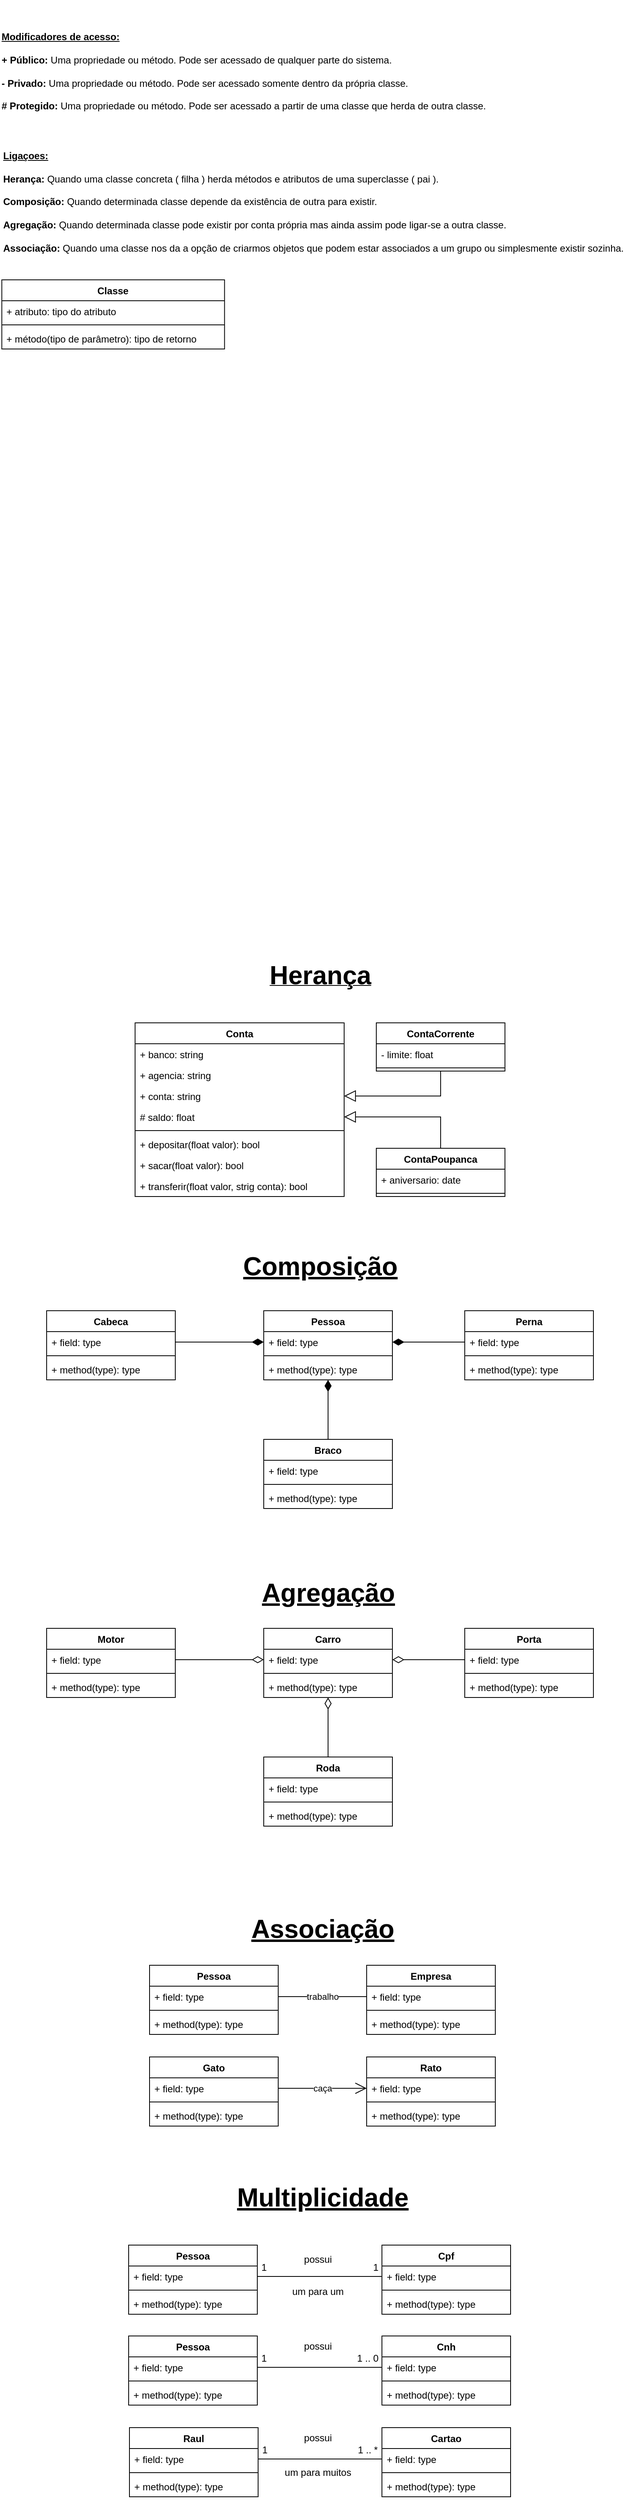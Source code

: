 <mxfile version="21.2.3" type="device">
  <diagram name="Página-1" id="P4G12MuDsNB3NmCutRiX">
    <mxGraphModel dx="1049" dy="621" grid="0" gridSize="12" guides="1" tooltips="1" connect="1" arrows="1" fold="1" page="1" pageScale="1" pageWidth="827" pageHeight="1169" background="#ffffff" math="0" shadow="0">
      <root>
        <mxCell id="0" />
        <mxCell id="1" parent="0" />
        <mxCell id="pdwGrjL5qw-5UfyzfNJp-3" value="&lt;u&gt;&lt;b&gt;Modificadores de acesso:&lt;/b&gt;&lt;br style=&quot;border-color: var(--border-color);&quot;&gt;&lt;/u&gt;&lt;br style=&quot;border-color: var(--border-color);&quot;&gt;&lt;div&gt;&lt;b&gt;+ Público:&lt;/b&gt; Uma propriedade ou método. Pode ser acessado de qualquer parte do sistema.&amp;nbsp;&lt;/div&gt;&lt;div&gt;&lt;br&gt;&lt;/div&gt;&lt;div&gt;&lt;b&gt;- Privado:&lt;/b&gt; Uma propriedade ou método. Pode ser acessado somente dentro da própria classe.&amp;nbsp;&lt;/div&gt;&lt;div&gt;&lt;br&gt;&lt;/div&gt;&lt;div&gt;&lt;b&gt;# Protegido:&lt;/b&gt; Uma propriedade ou método. Pode ser acessado a partir de uma classe que herda de outra classe.&amp;nbsp;&lt;/div&gt;" style="text;html=1;strokeColor=none;fillColor=none;align=left;verticalAlign=middle;whiteSpace=wrap;rounded=0;" vertex="1" parent="1">
          <mxGeometry x="16" y="24" width="780.87" height="178" as="geometry" />
        </mxCell>
        <mxCell id="pdwGrjL5qw-5UfyzfNJp-5" value="Conta" style="swimlane;fontStyle=1;align=center;verticalAlign=top;childLayout=stackLayout;horizontal=1;startSize=26;horizontalStack=0;resizeParent=1;resizeParentMax=0;resizeLast=0;collapsible=1;marginBottom=0;whiteSpace=wrap;html=1;" vertex="1" parent="1">
          <mxGeometry x="184" y="1296" width="260" height="216" as="geometry" />
        </mxCell>
        <mxCell id="pdwGrjL5qw-5UfyzfNJp-6" value="+ banco: string" style="text;strokeColor=none;fillColor=none;align=left;verticalAlign=top;spacingLeft=4;spacingRight=4;overflow=hidden;rotatable=0;points=[[0,0.5],[1,0.5]];portConstraint=eastwest;whiteSpace=wrap;html=1;" vertex="1" parent="pdwGrjL5qw-5UfyzfNJp-5">
          <mxGeometry y="26" width="260" height="26" as="geometry" />
        </mxCell>
        <mxCell id="pdwGrjL5qw-5UfyzfNJp-9" value="+ agencia: string" style="text;strokeColor=none;fillColor=none;align=left;verticalAlign=top;spacingLeft=4;spacingRight=4;overflow=hidden;rotatable=0;points=[[0,0.5],[1,0.5]];portConstraint=eastwest;whiteSpace=wrap;html=1;" vertex="1" parent="pdwGrjL5qw-5UfyzfNJp-5">
          <mxGeometry y="52" width="260" height="26" as="geometry" />
        </mxCell>
        <mxCell id="pdwGrjL5qw-5UfyzfNJp-10" value="+ conta: string" style="text;strokeColor=none;fillColor=none;align=left;verticalAlign=top;spacingLeft=4;spacingRight=4;overflow=hidden;rotatable=0;points=[[0,0.5],[1,0.5]];portConstraint=eastwest;whiteSpace=wrap;html=1;" vertex="1" parent="pdwGrjL5qw-5UfyzfNJp-5">
          <mxGeometry y="78" width="260" height="26" as="geometry" />
        </mxCell>
        <mxCell id="pdwGrjL5qw-5UfyzfNJp-11" value="# saldo: float" style="text;strokeColor=none;fillColor=none;align=left;verticalAlign=top;spacingLeft=4;spacingRight=4;overflow=hidden;rotatable=0;points=[[0,0.5],[1,0.5]];portConstraint=eastwest;whiteSpace=wrap;html=1;" vertex="1" parent="pdwGrjL5qw-5UfyzfNJp-5">
          <mxGeometry y="104" width="260" height="26" as="geometry" />
        </mxCell>
        <mxCell id="pdwGrjL5qw-5UfyzfNJp-7" value="" style="line;strokeWidth=1;fillColor=none;align=left;verticalAlign=middle;spacingTop=-1;spacingLeft=3;spacingRight=3;rotatable=0;labelPosition=right;points=[];portConstraint=eastwest;strokeColor=inherit;" vertex="1" parent="pdwGrjL5qw-5UfyzfNJp-5">
          <mxGeometry y="130" width="260" height="8" as="geometry" />
        </mxCell>
        <mxCell id="pdwGrjL5qw-5UfyzfNJp-8" value="+ depositar(float valor): bool" style="text;strokeColor=none;fillColor=none;align=left;verticalAlign=top;spacingLeft=4;spacingRight=4;overflow=hidden;rotatable=0;points=[[0,0.5],[1,0.5]];portConstraint=eastwest;whiteSpace=wrap;html=1;" vertex="1" parent="pdwGrjL5qw-5UfyzfNJp-5">
          <mxGeometry y="138" width="260" height="26" as="geometry" />
        </mxCell>
        <mxCell id="pdwGrjL5qw-5UfyzfNJp-12" value="+ sacar(float valor): bool" style="text;strokeColor=none;fillColor=none;align=left;verticalAlign=top;spacingLeft=4;spacingRight=4;overflow=hidden;rotatable=0;points=[[0,0.5],[1,0.5]];portConstraint=eastwest;whiteSpace=wrap;html=1;" vertex="1" parent="pdwGrjL5qw-5UfyzfNJp-5">
          <mxGeometry y="164" width="260" height="26" as="geometry" />
        </mxCell>
        <mxCell id="pdwGrjL5qw-5UfyzfNJp-13" value="+ transferir(float valor, strig conta): bool&amp;nbsp;" style="text;strokeColor=none;fillColor=none;align=left;verticalAlign=top;spacingLeft=4;spacingRight=4;overflow=hidden;rotatable=0;points=[[0,0.5],[1,0.5]];portConstraint=eastwest;whiteSpace=wrap;html=1;" vertex="1" parent="pdwGrjL5qw-5UfyzfNJp-5">
          <mxGeometry y="190" width="260" height="26" as="geometry" />
        </mxCell>
        <mxCell id="pdwGrjL5qw-5UfyzfNJp-24" style="edgeStyle=orthogonalEdgeStyle;rounded=0;orthogonalLoop=1;jettySize=auto;html=1;entryX=1;entryY=0.5;entryDx=0;entryDy=0;endArrow=block;endFill=0;endSize=12;" edge="1" parent="1" source="pdwGrjL5qw-5UfyzfNJp-17" target="pdwGrjL5qw-5UfyzfNJp-10">
          <mxGeometry relative="1" as="geometry">
            <Array as="points">
              <mxPoint x="564" y="1387" />
            </Array>
          </mxGeometry>
        </mxCell>
        <mxCell id="pdwGrjL5qw-5UfyzfNJp-15" value="ContaCorrente" style="swimlane;fontStyle=1;align=center;verticalAlign=top;childLayout=stackLayout;horizontal=1;startSize=26;horizontalStack=0;resizeParent=1;resizeParentMax=0;resizeLast=0;collapsible=1;marginBottom=0;whiteSpace=wrap;html=1;" vertex="1" parent="1">
          <mxGeometry x="484" y="1296" width="160" height="60" as="geometry" />
        </mxCell>
        <mxCell id="pdwGrjL5qw-5UfyzfNJp-16" value="- limite: float" style="text;strokeColor=none;fillColor=none;align=left;verticalAlign=top;spacingLeft=4;spacingRight=4;overflow=hidden;rotatable=0;points=[[0,0.5],[1,0.5]];portConstraint=eastwest;whiteSpace=wrap;html=1;" vertex="1" parent="pdwGrjL5qw-5UfyzfNJp-15">
          <mxGeometry y="26" width="160" height="26" as="geometry" />
        </mxCell>
        <mxCell id="pdwGrjL5qw-5UfyzfNJp-17" value="" style="line;strokeWidth=1;fillColor=none;align=left;verticalAlign=middle;spacingTop=-1;spacingLeft=3;spacingRight=3;rotatable=0;labelPosition=right;points=[];portConstraint=eastwest;strokeColor=inherit;" vertex="1" parent="pdwGrjL5qw-5UfyzfNJp-15">
          <mxGeometry y="52" width="160" height="8" as="geometry" />
        </mxCell>
        <mxCell id="pdwGrjL5qw-5UfyzfNJp-28" style="edgeStyle=orthogonalEdgeStyle;rounded=0;orthogonalLoop=1;jettySize=auto;html=1;exitX=0.5;exitY=0;exitDx=0;exitDy=0;entryX=1;entryY=0.5;entryDx=0;entryDy=0;endArrow=block;endFill=0;endSize=12;" edge="1" parent="1" source="pdwGrjL5qw-5UfyzfNJp-19" target="pdwGrjL5qw-5UfyzfNJp-11">
          <mxGeometry relative="1" as="geometry" />
        </mxCell>
        <mxCell id="pdwGrjL5qw-5UfyzfNJp-19" value="ContaPoupanca" style="swimlane;fontStyle=1;align=center;verticalAlign=top;childLayout=stackLayout;horizontal=1;startSize=26;horizontalStack=0;resizeParent=1;resizeParentMax=0;resizeLast=0;collapsible=1;marginBottom=0;whiteSpace=wrap;html=1;" vertex="1" parent="1">
          <mxGeometry x="484" y="1452" width="160" height="60" as="geometry" />
        </mxCell>
        <mxCell id="pdwGrjL5qw-5UfyzfNJp-20" value="+ aniversario: date" style="text;strokeColor=none;fillColor=none;align=left;verticalAlign=top;spacingLeft=4;spacingRight=4;overflow=hidden;rotatable=0;points=[[0,0.5],[1,0.5]];portConstraint=eastwest;whiteSpace=wrap;html=1;" vertex="1" parent="pdwGrjL5qw-5UfyzfNJp-19">
          <mxGeometry y="26" width="160" height="26" as="geometry" />
        </mxCell>
        <mxCell id="pdwGrjL5qw-5UfyzfNJp-21" value="" style="line;strokeWidth=1;fillColor=none;align=left;verticalAlign=middle;spacingTop=-1;spacingLeft=3;spacingRight=3;rotatable=0;labelPosition=right;points=[];portConstraint=eastwest;strokeColor=inherit;" vertex="1" parent="pdwGrjL5qw-5UfyzfNJp-19">
          <mxGeometry y="52" width="160" height="8" as="geometry" />
        </mxCell>
        <mxCell id="pdwGrjL5qw-5UfyzfNJp-29" value="&lt;font style=&quot;font-size: 32px;&quot;&gt;&lt;u&gt;Composição&lt;/u&gt;&lt;/font&gt;" style="text;align=center;fontStyle=1;verticalAlign=middle;spacingLeft=3;spacingRight=3;strokeColor=none;rotatable=0;points=[[0,0.5],[1,0.5]];portConstraint=eastwest;html=1;" vertex="1" parent="1">
          <mxGeometry x="374" y="1586" width="80" height="26" as="geometry" />
        </mxCell>
        <mxCell id="pdwGrjL5qw-5UfyzfNJp-30" value="Pessoa" style="swimlane;fontStyle=1;align=center;verticalAlign=top;childLayout=stackLayout;horizontal=1;startSize=26;horizontalStack=0;resizeParent=1;resizeParentMax=0;resizeLast=0;collapsible=1;marginBottom=0;whiteSpace=wrap;html=1;" vertex="1" parent="1">
          <mxGeometry x="344" y="1654" width="160" height="86" as="geometry" />
        </mxCell>
        <mxCell id="pdwGrjL5qw-5UfyzfNJp-31" value="+ field: type" style="text;strokeColor=none;fillColor=none;align=left;verticalAlign=top;spacingLeft=4;spacingRight=4;overflow=hidden;rotatable=0;points=[[0,0.5],[1,0.5]];portConstraint=eastwest;whiteSpace=wrap;html=1;" vertex="1" parent="pdwGrjL5qw-5UfyzfNJp-30">
          <mxGeometry y="26" width="160" height="26" as="geometry" />
        </mxCell>
        <mxCell id="pdwGrjL5qw-5UfyzfNJp-32" value="" style="line;strokeWidth=1;fillColor=none;align=left;verticalAlign=middle;spacingTop=-1;spacingLeft=3;spacingRight=3;rotatable=0;labelPosition=right;points=[];portConstraint=eastwest;strokeColor=inherit;" vertex="1" parent="pdwGrjL5qw-5UfyzfNJp-30">
          <mxGeometry y="52" width="160" height="8" as="geometry" />
        </mxCell>
        <mxCell id="pdwGrjL5qw-5UfyzfNJp-33" value="+ method(type): type" style="text;strokeColor=none;fillColor=none;align=left;verticalAlign=top;spacingLeft=4;spacingRight=4;overflow=hidden;rotatable=0;points=[[0,0.5],[1,0.5]];portConstraint=eastwest;whiteSpace=wrap;html=1;" vertex="1" parent="pdwGrjL5qw-5UfyzfNJp-30">
          <mxGeometry y="60" width="160" height="26" as="geometry" />
        </mxCell>
        <mxCell id="pdwGrjL5qw-5UfyzfNJp-34" value="Perna" style="swimlane;fontStyle=1;align=center;verticalAlign=top;childLayout=stackLayout;horizontal=1;startSize=26;horizontalStack=0;resizeParent=1;resizeParentMax=0;resizeLast=0;collapsible=1;marginBottom=0;whiteSpace=wrap;html=1;" vertex="1" parent="1">
          <mxGeometry x="594" y="1654" width="160" height="86" as="geometry" />
        </mxCell>
        <mxCell id="pdwGrjL5qw-5UfyzfNJp-35" value="+ field: type" style="text;strokeColor=none;fillColor=none;align=left;verticalAlign=top;spacingLeft=4;spacingRight=4;overflow=hidden;rotatable=0;points=[[0,0.5],[1,0.5]];portConstraint=eastwest;whiteSpace=wrap;html=1;" vertex="1" parent="pdwGrjL5qw-5UfyzfNJp-34">
          <mxGeometry y="26" width="160" height="26" as="geometry" />
        </mxCell>
        <mxCell id="pdwGrjL5qw-5UfyzfNJp-36" value="" style="line;strokeWidth=1;fillColor=none;align=left;verticalAlign=middle;spacingTop=-1;spacingLeft=3;spacingRight=3;rotatable=0;labelPosition=right;points=[];portConstraint=eastwest;strokeColor=inherit;" vertex="1" parent="pdwGrjL5qw-5UfyzfNJp-34">
          <mxGeometry y="52" width="160" height="8" as="geometry" />
        </mxCell>
        <mxCell id="pdwGrjL5qw-5UfyzfNJp-37" value="+ method(type): type" style="text;strokeColor=none;fillColor=none;align=left;verticalAlign=top;spacingLeft=4;spacingRight=4;overflow=hidden;rotatable=0;points=[[0,0.5],[1,0.5]];portConstraint=eastwest;whiteSpace=wrap;html=1;" vertex="1" parent="pdwGrjL5qw-5UfyzfNJp-34">
          <mxGeometry y="60" width="160" height="26" as="geometry" />
        </mxCell>
        <mxCell id="pdwGrjL5qw-5UfyzfNJp-38" value="Cabeca" style="swimlane;fontStyle=1;align=center;verticalAlign=top;childLayout=stackLayout;horizontal=1;startSize=26;horizontalStack=0;resizeParent=1;resizeParentMax=0;resizeLast=0;collapsible=1;marginBottom=0;whiteSpace=wrap;html=1;" vertex="1" parent="1">
          <mxGeometry x="74" y="1654" width="160" height="86" as="geometry" />
        </mxCell>
        <mxCell id="pdwGrjL5qw-5UfyzfNJp-39" value="+ field: type" style="text;strokeColor=none;fillColor=none;align=left;verticalAlign=top;spacingLeft=4;spacingRight=4;overflow=hidden;rotatable=0;points=[[0,0.5],[1,0.5]];portConstraint=eastwest;whiteSpace=wrap;html=1;" vertex="1" parent="pdwGrjL5qw-5UfyzfNJp-38">
          <mxGeometry y="26" width="160" height="26" as="geometry" />
        </mxCell>
        <mxCell id="pdwGrjL5qw-5UfyzfNJp-40" value="" style="line;strokeWidth=1;fillColor=none;align=left;verticalAlign=middle;spacingTop=-1;spacingLeft=3;spacingRight=3;rotatable=0;labelPosition=right;points=[];portConstraint=eastwest;strokeColor=inherit;" vertex="1" parent="pdwGrjL5qw-5UfyzfNJp-38">
          <mxGeometry y="52" width="160" height="8" as="geometry" />
        </mxCell>
        <mxCell id="pdwGrjL5qw-5UfyzfNJp-41" value="+ method(type): type" style="text;strokeColor=none;fillColor=none;align=left;verticalAlign=top;spacingLeft=4;spacingRight=4;overflow=hidden;rotatable=0;points=[[0,0.5],[1,0.5]];portConstraint=eastwest;whiteSpace=wrap;html=1;" vertex="1" parent="pdwGrjL5qw-5UfyzfNJp-38">
          <mxGeometry y="60" width="160" height="26" as="geometry" />
        </mxCell>
        <mxCell id="pdwGrjL5qw-5UfyzfNJp-48" style="edgeStyle=orthogonalEdgeStyle;rounded=0;orthogonalLoop=1;jettySize=auto;html=1;entryX=0.5;entryY=1;entryDx=0;entryDy=0;endSize=12;endArrow=diamondThin;endFill=1;" edge="1" parent="1" source="pdwGrjL5qw-5UfyzfNJp-42" target="pdwGrjL5qw-5UfyzfNJp-30">
          <mxGeometry relative="1" as="geometry" />
        </mxCell>
        <mxCell id="pdwGrjL5qw-5UfyzfNJp-42" value="Braco" style="swimlane;fontStyle=1;align=center;verticalAlign=top;childLayout=stackLayout;horizontal=1;startSize=26;horizontalStack=0;resizeParent=1;resizeParentMax=0;resizeLast=0;collapsible=1;marginBottom=0;whiteSpace=wrap;html=1;" vertex="1" parent="1">
          <mxGeometry x="344" y="1814" width="160" height="86" as="geometry" />
        </mxCell>
        <mxCell id="pdwGrjL5qw-5UfyzfNJp-43" value="+ field: type" style="text;strokeColor=none;fillColor=none;align=left;verticalAlign=top;spacingLeft=4;spacingRight=4;overflow=hidden;rotatable=0;points=[[0,0.5],[1,0.5]];portConstraint=eastwest;whiteSpace=wrap;html=1;" vertex="1" parent="pdwGrjL5qw-5UfyzfNJp-42">
          <mxGeometry y="26" width="160" height="26" as="geometry" />
        </mxCell>
        <mxCell id="pdwGrjL5qw-5UfyzfNJp-44" value="" style="line;strokeWidth=1;fillColor=none;align=left;verticalAlign=middle;spacingTop=-1;spacingLeft=3;spacingRight=3;rotatable=0;labelPosition=right;points=[];portConstraint=eastwest;strokeColor=inherit;" vertex="1" parent="pdwGrjL5qw-5UfyzfNJp-42">
          <mxGeometry y="52" width="160" height="8" as="geometry" />
        </mxCell>
        <mxCell id="pdwGrjL5qw-5UfyzfNJp-45" value="+ method(type): type" style="text;strokeColor=none;fillColor=none;align=left;verticalAlign=top;spacingLeft=4;spacingRight=4;overflow=hidden;rotatable=0;points=[[0,0.5],[1,0.5]];portConstraint=eastwest;whiteSpace=wrap;html=1;" vertex="1" parent="pdwGrjL5qw-5UfyzfNJp-42">
          <mxGeometry y="60" width="160" height="26" as="geometry" />
        </mxCell>
        <mxCell id="pdwGrjL5qw-5UfyzfNJp-46" style="edgeStyle=orthogonalEdgeStyle;rounded=0;orthogonalLoop=1;jettySize=auto;html=1;entryX=1;entryY=0.5;entryDx=0;entryDy=0;endSize=12;endArrow=diamondThin;endFill=1;" edge="1" parent="1" source="pdwGrjL5qw-5UfyzfNJp-35" target="pdwGrjL5qw-5UfyzfNJp-31">
          <mxGeometry relative="1" as="geometry" />
        </mxCell>
        <mxCell id="pdwGrjL5qw-5UfyzfNJp-47" style="edgeStyle=orthogonalEdgeStyle;rounded=0;orthogonalLoop=1;jettySize=auto;html=1;entryX=0;entryY=0.5;entryDx=0;entryDy=0;endSize=12;endArrow=diamondThin;endFill=1;" edge="1" parent="1" source="pdwGrjL5qw-5UfyzfNJp-39" target="pdwGrjL5qw-5UfyzfNJp-31">
          <mxGeometry relative="1" as="geometry" />
        </mxCell>
        <mxCell id="pdwGrjL5qw-5UfyzfNJp-49" value="&lt;font style=&quot;font-size: 32px;&quot;&gt;&lt;u&gt;Agregação&lt;/u&gt;&lt;/font&gt;" style="text;align=center;fontStyle=1;verticalAlign=middle;spacingLeft=3;spacingRight=3;strokeColor=none;rotatable=0;points=[[0,0.5],[1,0.5]];portConstraint=eastwest;html=1;" vertex="1" parent="1">
          <mxGeometry x="384" y="1992" width="80" height="26" as="geometry" />
        </mxCell>
        <mxCell id="pdwGrjL5qw-5UfyzfNJp-50" value="Carro" style="swimlane;fontStyle=1;align=center;verticalAlign=top;childLayout=stackLayout;horizontal=1;startSize=26;horizontalStack=0;resizeParent=1;resizeParentMax=0;resizeLast=0;collapsible=1;marginBottom=0;whiteSpace=wrap;html=1;" vertex="1" parent="1">
          <mxGeometry x="344" y="2049" width="160" height="86" as="geometry" />
        </mxCell>
        <mxCell id="pdwGrjL5qw-5UfyzfNJp-51" value="+ field: type" style="text;strokeColor=none;fillColor=none;align=left;verticalAlign=top;spacingLeft=4;spacingRight=4;overflow=hidden;rotatable=0;points=[[0,0.5],[1,0.5]];portConstraint=eastwest;whiteSpace=wrap;html=1;" vertex="1" parent="pdwGrjL5qw-5UfyzfNJp-50">
          <mxGeometry y="26" width="160" height="26" as="geometry" />
        </mxCell>
        <mxCell id="pdwGrjL5qw-5UfyzfNJp-52" value="" style="line;strokeWidth=1;fillColor=none;align=left;verticalAlign=middle;spacingTop=-1;spacingLeft=3;spacingRight=3;rotatable=0;labelPosition=right;points=[];portConstraint=eastwest;strokeColor=inherit;" vertex="1" parent="pdwGrjL5qw-5UfyzfNJp-50">
          <mxGeometry y="52" width="160" height="8" as="geometry" />
        </mxCell>
        <mxCell id="pdwGrjL5qw-5UfyzfNJp-53" value="+ method(type): type" style="text;strokeColor=none;fillColor=none;align=left;verticalAlign=top;spacingLeft=4;spacingRight=4;overflow=hidden;rotatable=0;points=[[0,0.5],[1,0.5]];portConstraint=eastwest;whiteSpace=wrap;html=1;" vertex="1" parent="pdwGrjL5qw-5UfyzfNJp-50">
          <mxGeometry y="60" width="160" height="26" as="geometry" />
        </mxCell>
        <mxCell id="pdwGrjL5qw-5UfyzfNJp-54" value="Porta" style="swimlane;fontStyle=1;align=center;verticalAlign=top;childLayout=stackLayout;horizontal=1;startSize=26;horizontalStack=0;resizeParent=1;resizeParentMax=0;resizeLast=0;collapsible=1;marginBottom=0;whiteSpace=wrap;html=1;" vertex="1" parent="1">
          <mxGeometry x="594" y="2049" width="160" height="86" as="geometry" />
        </mxCell>
        <mxCell id="pdwGrjL5qw-5UfyzfNJp-55" value="+ field: type" style="text;strokeColor=none;fillColor=none;align=left;verticalAlign=top;spacingLeft=4;spacingRight=4;overflow=hidden;rotatable=0;points=[[0,0.5],[1,0.5]];portConstraint=eastwest;whiteSpace=wrap;html=1;" vertex="1" parent="pdwGrjL5qw-5UfyzfNJp-54">
          <mxGeometry y="26" width="160" height="26" as="geometry" />
        </mxCell>
        <mxCell id="pdwGrjL5qw-5UfyzfNJp-56" value="" style="line;strokeWidth=1;fillColor=none;align=left;verticalAlign=middle;spacingTop=-1;spacingLeft=3;spacingRight=3;rotatable=0;labelPosition=right;points=[];portConstraint=eastwest;strokeColor=inherit;" vertex="1" parent="pdwGrjL5qw-5UfyzfNJp-54">
          <mxGeometry y="52" width="160" height="8" as="geometry" />
        </mxCell>
        <mxCell id="pdwGrjL5qw-5UfyzfNJp-57" value="+ method(type): type" style="text;strokeColor=none;fillColor=none;align=left;verticalAlign=top;spacingLeft=4;spacingRight=4;overflow=hidden;rotatable=0;points=[[0,0.5],[1,0.5]];portConstraint=eastwest;whiteSpace=wrap;html=1;" vertex="1" parent="pdwGrjL5qw-5UfyzfNJp-54">
          <mxGeometry y="60" width="160" height="26" as="geometry" />
        </mxCell>
        <mxCell id="pdwGrjL5qw-5UfyzfNJp-58" value="Motor" style="swimlane;fontStyle=1;align=center;verticalAlign=top;childLayout=stackLayout;horizontal=1;startSize=26;horizontalStack=0;resizeParent=1;resizeParentMax=0;resizeLast=0;collapsible=1;marginBottom=0;whiteSpace=wrap;html=1;" vertex="1" parent="1">
          <mxGeometry x="74" y="2049" width="160" height="86" as="geometry" />
        </mxCell>
        <mxCell id="pdwGrjL5qw-5UfyzfNJp-59" value="+ field: type" style="text;strokeColor=none;fillColor=none;align=left;verticalAlign=top;spacingLeft=4;spacingRight=4;overflow=hidden;rotatable=0;points=[[0,0.5],[1,0.5]];portConstraint=eastwest;whiteSpace=wrap;html=1;" vertex="1" parent="pdwGrjL5qw-5UfyzfNJp-58">
          <mxGeometry y="26" width="160" height="26" as="geometry" />
        </mxCell>
        <mxCell id="pdwGrjL5qw-5UfyzfNJp-60" value="" style="line;strokeWidth=1;fillColor=none;align=left;verticalAlign=middle;spacingTop=-1;spacingLeft=3;spacingRight=3;rotatable=0;labelPosition=right;points=[];portConstraint=eastwest;strokeColor=inherit;" vertex="1" parent="pdwGrjL5qw-5UfyzfNJp-58">
          <mxGeometry y="52" width="160" height="8" as="geometry" />
        </mxCell>
        <mxCell id="pdwGrjL5qw-5UfyzfNJp-61" value="+ method(type): type" style="text;strokeColor=none;fillColor=none;align=left;verticalAlign=top;spacingLeft=4;spacingRight=4;overflow=hidden;rotatable=0;points=[[0,0.5],[1,0.5]];portConstraint=eastwest;whiteSpace=wrap;html=1;" vertex="1" parent="pdwGrjL5qw-5UfyzfNJp-58">
          <mxGeometry y="60" width="160" height="26" as="geometry" />
        </mxCell>
        <mxCell id="pdwGrjL5qw-5UfyzfNJp-62" style="edgeStyle=orthogonalEdgeStyle;rounded=0;orthogonalLoop=1;jettySize=auto;html=1;entryX=0.5;entryY=1;entryDx=0;entryDy=0;endSize=12;endArrow=diamondThin;endFill=0;" edge="1" parent="1" source="pdwGrjL5qw-5UfyzfNJp-63" target="pdwGrjL5qw-5UfyzfNJp-50">
          <mxGeometry relative="1" as="geometry" />
        </mxCell>
        <mxCell id="pdwGrjL5qw-5UfyzfNJp-63" value="Roda" style="swimlane;fontStyle=1;align=center;verticalAlign=top;childLayout=stackLayout;horizontal=1;startSize=26;horizontalStack=0;resizeParent=1;resizeParentMax=0;resizeLast=0;collapsible=1;marginBottom=0;whiteSpace=wrap;html=1;" vertex="1" parent="1">
          <mxGeometry x="344" y="2209" width="160" height="86" as="geometry" />
        </mxCell>
        <mxCell id="pdwGrjL5qw-5UfyzfNJp-64" value="+ field: type" style="text;strokeColor=none;fillColor=none;align=left;verticalAlign=top;spacingLeft=4;spacingRight=4;overflow=hidden;rotatable=0;points=[[0,0.5],[1,0.5]];portConstraint=eastwest;whiteSpace=wrap;html=1;" vertex="1" parent="pdwGrjL5qw-5UfyzfNJp-63">
          <mxGeometry y="26" width="160" height="26" as="geometry" />
        </mxCell>
        <mxCell id="pdwGrjL5qw-5UfyzfNJp-65" value="" style="line;strokeWidth=1;fillColor=none;align=left;verticalAlign=middle;spacingTop=-1;spacingLeft=3;spacingRight=3;rotatable=0;labelPosition=right;points=[];portConstraint=eastwest;strokeColor=inherit;" vertex="1" parent="pdwGrjL5qw-5UfyzfNJp-63">
          <mxGeometry y="52" width="160" height="8" as="geometry" />
        </mxCell>
        <mxCell id="pdwGrjL5qw-5UfyzfNJp-66" value="+ method(type): type" style="text;strokeColor=none;fillColor=none;align=left;verticalAlign=top;spacingLeft=4;spacingRight=4;overflow=hidden;rotatable=0;points=[[0,0.5],[1,0.5]];portConstraint=eastwest;whiteSpace=wrap;html=1;" vertex="1" parent="pdwGrjL5qw-5UfyzfNJp-63">
          <mxGeometry y="60" width="160" height="26" as="geometry" />
        </mxCell>
        <mxCell id="pdwGrjL5qw-5UfyzfNJp-67" style="edgeStyle=orthogonalEdgeStyle;rounded=0;orthogonalLoop=1;jettySize=auto;html=1;entryX=1;entryY=0.5;entryDx=0;entryDy=0;endSize=12;endArrow=diamondThin;endFill=0;" edge="1" parent="1" source="pdwGrjL5qw-5UfyzfNJp-55" target="pdwGrjL5qw-5UfyzfNJp-51">
          <mxGeometry relative="1" as="geometry" />
        </mxCell>
        <mxCell id="pdwGrjL5qw-5UfyzfNJp-68" style="edgeStyle=orthogonalEdgeStyle;rounded=0;orthogonalLoop=1;jettySize=auto;html=1;entryX=0;entryY=0.5;entryDx=0;entryDy=0;endSize=12;endArrow=diamondThin;endFill=0;" edge="1" parent="1" source="pdwGrjL5qw-5UfyzfNJp-59" target="pdwGrjL5qw-5UfyzfNJp-51">
          <mxGeometry relative="1" as="geometry" />
        </mxCell>
        <mxCell id="pdwGrjL5qw-5UfyzfNJp-69" value="&lt;font style=&quot;font-size: 32px;&quot;&gt;&lt;u&gt;Associação&lt;/u&gt;&lt;/font&gt;" style="text;align=center;fontStyle=1;verticalAlign=middle;spacingLeft=3;spacingRight=3;strokeColor=none;rotatable=0;points=[[0,0.5],[1,0.5]];portConstraint=eastwest;html=1;" vertex="1" parent="1">
          <mxGeometry x="377" y="2410" width="80" height="26" as="geometry" />
        </mxCell>
        <mxCell id="pdwGrjL5qw-5UfyzfNJp-70" value="Empresa" style="swimlane;fontStyle=1;align=center;verticalAlign=top;childLayout=stackLayout;horizontal=1;startSize=26;horizontalStack=0;resizeParent=1;resizeParentMax=0;resizeLast=0;collapsible=1;marginBottom=0;whiteSpace=wrap;html=1;" vertex="1" parent="1">
          <mxGeometry x="472" y="2468" width="160" height="86" as="geometry" />
        </mxCell>
        <mxCell id="pdwGrjL5qw-5UfyzfNJp-71" value="+ field: type" style="text;strokeColor=none;fillColor=none;align=left;verticalAlign=top;spacingLeft=4;spacingRight=4;overflow=hidden;rotatable=0;points=[[0,0.5],[1,0.5]];portConstraint=eastwest;whiteSpace=wrap;html=1;" vertex="1" parent="pdwGrjL5qw-5UfyzfNJp-70">
          <mxGeometry y="26" width="160" height="26" as="geometry" />
        </mxCell>
        <mxCell id="pdwGrjL5qw-5UfyzfNJp-72" value="" style="line;strokeWidth=1;fillColor=none;align=left;verticalAlign=middle;spacingTop=-1;spacingLeft=3;spacingRight=3;rotatable=0;labelPosition=right;points=[];portConstraint=eastwest;strokeColor=inherit;" vertex="1" parent="pdwGrjL5qw-5UfyzfNJp-70">
          <mxGeometry y="52" width="160" height="8" as="geometry" />
        </mxCell>
        <mxCell id="pdwGrjL5qw-5UfyzfNJp-73" value="+ method(type): type" style="text;strokeColor=none;fillColor=none;align=left;verticalAlign=top;spacingLeft=4;spacingRight=4;overflow=hidden;rotatable=0;points=[[0,0.5],[1,0.5]];portConstraint=eastwest;whiteSpace=wrap;html=1;" vertex="1" parent="pdwGrjL5qw-5UfyzfNJp-70">
          <mxGeometry y="60" width="160" height="26" as="geometry" />
        </mxCell>
        <mxCell id="pdwGrjL5qw-5UfyzfNJp-78" value="Pessoa" style="swimlane;fontStyle=1;align=center;verticalAlign=top;childLayout=stackLayout;horizontal=1;startSize=26;horizontalStack=0;resizeParent=1;resizeParentMax=0;resizeLast=0;collapsible=1;marginBottom=0;whiteSpace=wrap;html=1;" vertex="1" parent="1">
          <mxGeometry x="202" y="2468" width="160" height="86" as="geometry" />
        </mxCell>
        <mxCell id="pdwGrjL5qw-5UfyzfNJp-79" value="+ field: type" style="text;strokeColor=none;fillColor=none;align=left;verticalAlign=top;spacingLeft=4;spacingRight=4;overflow=hidden;rotatable=0;points=[[0,0.5],[1,0.5]];portConstraint=eastwest;whiteSpace=wrap;html=1;" vertex="1" parent="pdwGrjL5qw-5UfyzfNJp-78">
          <mxGeometry y="26" width="160" height="26" as="geometry" />
        </mxCell>
        <mxCell id="pdwGrjL5qw-5UfyzfNJp-80" value="" style="line;strokeWidth=1;fillColor=none;align=left;verticalAlign=middle;spacingTop=-1;spacingLeft=3;spacingRight=3;rotatable=0;labelPosition=right;points=[];portConstraint=eastwest;strokeColor=inherit;" vertex="1" parent="pdwGrjL5qw-5UfyzfNJp-78">
          <mxGeometry y="52" width="160" height="8" as="geometry" />
        </mxCell>
        <mxCell id="pdwGrjL5qw-5UfyzfNJp-81" value="+ method(type): type" style="text;strokeColor=none;fillColor=none;align=left;verticalAlign=top;spacingLeft=4;spacingRight=4;overflow=hidden;rotatable=0;points=[[0,0.5],[1,0.5]];portConstraint=eastwest;whiteSpace=wrap;html=1;" vertex="1" parent="pdwGrjL5qw-5UfyzfNJp-78">
          <mxGeometry y="60" width="160" height="26" as="geometry" />
        </mxCell>
        <mxCell id="pdwGrjL5qw-5UfyzfNJp-88" value="trabalho" style="edgeStyle=orthogonalEdgeStyle;rounded=0;orthogonalLoop=1;jettySize=auto;html=1;entryX=0;entryY=0.5;entryDx=0;entryDy=0;endSize=12;endArrow=none;endFill=0;" edge="1" parent="1" source="pdwGrjL5qw-5UfyzfNJp-79" target="pdwGrjL5qw-5UfyzfNJp-71">
          <mxGeometry relative="1" as="geometry" />
        </mxCell>
        <mxCell id="pdwGrjL5qw-5UfyzfNJp-90" value="Rato" style="swimlane;fontStyle=1;align=center;verticalAlign=top;childLayout=stackLayout;horizontal=1;startSize=26;horizontalStack=0;resizeParent=1;resizeParentMax=0;resizeLast=0;collapsible=1;marginBottom=0;whiteSpace=wrap;html=1;" vertex="1" parent="1">
          <mxGeometry x="472" y="2582" width="160" height="86" as="geometry" />
        </mxCell>
        <mxCell id="pdwGrjL5qw-5UfyzfNJp-91" value="+ field: type" style="text;strokeColor=none;fillColor=none;align=left;verticalAlign=top;spacingLeft=4;spacingRight=4;overflow=hidden;rotatable=0;points=[[0,0.5],[1,0.5]];portConstraint=eastwest;whiteSpace=wrap;html=1;" vertex="1" parent="pdwGrjL5qw-5UfyzfNJp-90">
          <mxGeometry y="26" width="160" height="26" as="geometry" />
        </mxCell>
        <mxCell id="pdwGrjL5qw-5UfyzfNJp-92" value="" style="line;strokeWidth=1;fillColor=none;align=left;verticalAlign=middle;spacingTop=-1;spacingLeft=3;spacingRight=3;rotatable=0;labelPosition=right;points=[];portConstraint=eastwest;strokeColor=inherit;" vertex="1" parent="pdwGrjL5qw-5UfyzfNJp-90">
          <mxGeometry y="52" width="160" height="8" as="geometry" />
        </mxCell>
        <mxCell id="pdwGrjL5qw-5UfyzfNJp-93" value="+ method(type): type" style="text;strokeColor=none;fillColor=none;align=left;verticalAlign=top;spacingLeft=4;spacingRight=4;overflow=hidden;rotatable=0;points=[[0,0.5],[1,0.5]];portConstraint=eastwest;whiteSpace=wrap;html=1;" vertex="1" parent="pdwGrjL5qw-5UfyzfNJp-90">
          <mxGeometry y="60" width="160" height="26" as="geometry" />
        </mxCell>
        <mxCell id="pdwGrjL5qw-5UfyzfNJp-94" value="Gato" style="swimlane;fontStyle=1;align=center;verticalAlign=top;childLayout=stackLayout;horizontal=1;startSize=26;horizontalStack=0;resizeParent=1;resizeParentMax=0;resizeLast=0;collapsible=1;marginBottom=0;whiteSpace=wrap;html=1;" vertex="1" parent="1">
          <mxGeometry x="202" y="2582" width="160" height="86" as="geometry" />
        </mxCell>
        <mxCell id="pdwGrjL5qw-5UfyzfNJp-95" value="+ field: type" style="text;strokeColor=none;fillColor=none;align=left;verticalAlign=top;spacingLeft=4;spacingRight=4;overflow=hidden;rotatable=0;points=[[0,0.5],[1,0.5]];portConstraint=eastwest;whiteSpace=wrap;html=1;" vertex="1" parent="pdwGrjL5qw-5UfyzfNJp-94">
          <mxGeometry y="26" width="160" height="26" as="geometry" />
        </mxCell>
        <mxCell id="pdwGrjL5qw-5UfyzfNJp-96" value="" style="line;strokeWidth=1;fillColor=none;align=left;verticalAlign=middle;spacingTop=-1;spacingLeft=3;spacingRight=3;rotatable=0;labelPosition=right;points=[];portConstraint=eastwest;strokeColor=inherit;" vertex="1" parent="pdwGrjL5qw-5UfyzfNJp-94">
          <mxGeometry y="52" width="160" height="8" as="geometry" />
        </mxCell>
        <mxCell id="pdwGrjL5qw-5UfyzfNJp-97" value="+ method(type): type" style="text;strokeColor=none;fillColor=none;align=left;verticalAlign=top;spacingLeft=4;spacingRight=4;overflow=hidden;rotatable=0;points=[[0,0.5],[1,0.5]];portConstraint=eastwest;whiteSpace=wrap;html=1;" vertex="1" parent="pdwGrjL5qw-5UfyzfNJp-94">
          <mxGeometry y="60" width="160" height="26" as="geometry" />
        </mxCell>
        <mxCell id="pdwGrjL5qw-5UfyzfNJp-98" value="caça" style="edgeStyle=orthogonalEdgeStyle;rounded=0;orthogonalLoop=1;jettySize=auto;html=1;entryX=0;entryY=0.5;entryDx=0;entryDy=0;endSize=12;endArrow=open;endFill=0;" edge="1" parent="1" source="pdwGrjL5qw-5UfyzfNJp-95" target="pdwGrjL5qw-5UfyzfNJp-91">
          <mxGeometry relative="1" as="geometry" />
        </mxCell>
        <mxCell id="pdwGrjL5qw-5UfyzfNJp-101" value="&lt;font style=&quot;font-size: 32px;&quot;&gt;&lt;u&gt;Multiplicidade&lt;/u&gt;&lt;/font&gt;" style="text;align=center;fontStyle=1;verticalAlign=middle;spacingLeft=3;spacingRight=3;strokeColor=none;rotatable=0;points=[[0,0.5],[1,0.5]];portConstraint=eastwest;html=1;" vertex="1" parent="1">
          <mxGeometry x="377" y="2744" width="80" height="26" as="geometry" />
        </mxCell>
        <mxCell id="pdwGrjL5qw-5UfyzfNJp-102" value="Cpf" style="swimlane;fontStyle=1;align=center;verticalAlign=top;childLayout=stackLayout;horizontal=1;startSize=26;horizontalStack=0;resizeParent=1;resizeParentMax=0;resizeLast=0;collapsible=1;marginBottom=0;whiteSpace=wrap;html=1;" vertex="1" parent="1">
          <mxGeometry x="491" y="2816" width="160" height="86" as="geometry" />
        </mxCell>
        <mxCell id="pdwGrjL5qw-5UfyzfNJp-103" value="+ field: type" style="text;strokeColor=none;fillColor=none;align=left;verticalAlign=top;spacingLeft=4;spacingRight=4;overflow=hidden;rotatable=0;points=[[0,0.5],[1,0.5]];portConstraint=eastwest;whiteSpace=wrap;html=1;" vertex="1" parent="pdwGrjL5qw-5UfyzfNJp-102">
          <mxGeometry y="26" width="160" height="26" as="geometry" />
        </mxCell>
        <mxCell id="pdwGrjL5qw-5UfyzfNJp-104" value="" style="line;strokeWidth=1;fillColor=none;align=left;verticalAlign=middle;spacingTop=-1;spacingLeft=3;spacingRight=3;rotatable=0;labelPosition=right;points=[];portConstraint=eastwest;strokeColor=inherit;" vertex="1" parent="pdwGrjL5qw-5UfyzfNJp-102">
          <mxGeometry y="52" width="160" height="8" as="geometry" />
        </mxCell>
        <mxCell id="pdwGrjL5qw-5UfyzfNJp-105" value="+ method(type): type" style="text;strokeColor=none;fillColor=none;align=left;verticalAlign=top;spacingLeft=4;spacingRight=4;overflow=hidden;rotatable=0;points=[[0,0.5],[1,0.5]];portConstraint=eastwest;whiteSpace=wrap;html=1;" vertex="1" parent="pdwGrjL5qw-5UfyzfNJp-102">
          <mxGeometry y="60" width="160" height="26" as="geometry" />
        </mxCell>
        <mxCell id="pdwGrjL5qw-5UfyzfNJp-106" value="Pessoa" style="swimlane;fontStyle=1;align=center;verticalAlign=top;childLayout=stackLayout;horizontal=1;startSize=26;horizontalStack=0;resizeParent=1;resizeParentMax=0;resizeLast=0;collapsible=1;marginBottom=0;whiteSpace=wrap;html=1;" vertex="1" parent="1">
          <mxGeometry x="176" y="2816" width="160" height="86" as="geometry" />
        </mxCell>
        <mxCell id="pdwGrjL5qw-5UfyzfNJp-107" value="+ field: type" style="text;strokeColor=none;fillColor=none;align=left;verticalAlign=top;spacingLeft=4;spacingRight=4;overflow=hidden;rotatable=0;points=[[0,0.5],[1,0.5]];portConstraint=eastwest;whiteSpace=wrap;html=1;" vertex="1" parent="pdwGrjL5qw-5UfyzfNJp-106">
          <mxGeometry y="26" width="160" height="26" as="geometry" />
        </mxCell>
        <mxCell id="pdwGrjL5qw-5UfyzfNJp-108" value="" style="line;strokeWidth=1;fillColor=none;align=left;verticalAlign=middle;spacingTop=-1;spacingLeft=3;spacingRight=3;rotatable=0;labelPosition=right;points=[];portConstraint=eastwest;strokeColor=inherit;" vertex="1" parent="pdwGrjL5qw-5UfyzfNJp-106">
          <mxGeometry y="52" width="160" height="8" as="geometry" />
        </mxCell>
        <mxCell id="pdwGrjL5qw-5UfyzfNJp-109" value="+ method(type): type" style="text;strokeColor=none;fillColor=none;align=left;verticalAlign=top;spacingLeft=4;spacingRight=4;overflow=hidden;rotatable=0;points=[[0,0.5],[1,0.5]];portConstraint=eastwest;whiteSpace=wrap;html=1;" vertex="1" parent="pdwGrjL5qw-5UfyzfNJp-106">
          <mxGeometry y="60" width="160" height="26" as="geometry" />
        </mxCell>
        <mxCell id="pdwGrjL5qw-5UfyzfNJp-110" value="" style="edgeStyle=orthogonalEdgeStyle;rounded=0;orthogonalLoop=1;jettySize=auto;html=1;entryX=0;entryY=0.5;entryDx=0;entryDy=0;endSize=12;endArrow=none;endFill=0;" edge="1" parent="1" source="pdwGrjL5qw-5UfyzfNJp-107" target="pdwGrjL5qw-5UfyzfNJp-103">
          <mxGeometry relative="1" as="geometry" />
        </mxCell>
        <mxCell id="pdwGrjL5qw-5UfyzfNJp-120" value="1" style="text;html=1;align=center;verticalAlign=middle;resizable=0;points=[];autosize=1;strokeColor=none;fillColor=none;" vertex="1" parent="1">
          <mxGeometry x="331" y="2831" width="25" height="26" as="geometry" />
        </mxCell>
        <mxCell id="pdwGrjL5qw-5UfyzfNJp-121" value="1" style="text;html=1;align=center;verticalAlign=middle;resizable=0;points=[];autosize=1;strokeColor=none;fillColor=none;" vertex="1" parent="1">
          <mxGeometry x="470" y="2831" width="25" height="26" as="geometry" />
        </mxCell>
        <mxCell id="pdwGrjL5qw-5UfyzfNJp-122" value="Cnh" style="swimlane;fontStyle=1;align=center;verticalAlign=top;childLayout=stackLayout;horizontal=1;startSize=26;horizontalStack=0;resizeParent=1;resizeParentMax=0;resizeLast=0;collapsible=1;marginBottom=0;whiteSpace=wrap;html=1;" vertex="1" parent="1">
          <mxGeometry x="491" y="2929" width="160" height="86" as="geometry" />
        </mxCell>
        <mxCell id="pdwGrjL5qw-5UfyzfNJp-123" value="+ field: type" style="text;strokeColor=none;fillColor=none;align=left;verticalAlign=top;spacingLeft=4;spacingRight=4;overflow=hidden;rotatable=0;points=[[0,0.5],[1,0.5]];portConstraint=eastwest;whiteSpace=wrap;html=1;" vertex="1" parent="pdwGrjL5qw-5UfyzfNJp-122">
          <mxGeometry y="26" width="160" height="26" as="geometry" />
        </mxCell>
        <mxCell id="pdwGrjL5qw-5UfyzfNJp-124" value="" style="line;strokeWidth=1;fillColor=none;align=left;verticalAlign=middle;spacingTop=-1;spacingLeft=3;spacingRight=3;rotatable=0;labelPosition=right;points=[];portConstraint=eastwest;strokeColor=inherit;" vertex="1" parent="pdwGrjL5qw-5UfyzfNJp-122">
          <mxGeometry y="52" width="160" height="8" as="geometry" />
        </mxCell>
        <mxCell id="pdwGrjL5qw-5UfyzfNJp-125" value="+ method(type): type" style="text;strokeColor=none;fillColor=none;align=left;verticalAlign=top;spacingLeft=4;spacingRight=4;overflow=hidden;rotatable=0;points=[[0,0.5],[1,0.5]];portConstraint=eastwest;whiteSpace=wrap;html=1;" vertex="1" parent="pdwGrjL5qw-5UfyzfNJp-122">
          <mxGeometry y="60" width="160" height="26" as="geometry" />
        </mxCell>
        <mxCell id="pdwGrjL5qw-5UfyzfNJp-126" value="Pessoa" style="swimlane;fontStyle=1;align=center;verticalAlign=top;childLayout=stackLayout;horizontal=1;startSize=26;horizontalStack=0;resizeParent=1;resizeParentMax=0;resizeLast=0;collapsible=1;marginBottom=0;whiteSpace=wrap;html=1;" vertex="1" parent="1">
          <mxGeometry x="176" y="2929" width="160" height="86" as="geometry" />
        </mxCell>
        <mxCell id="pdwGrjL5qw-5UfyzfNJp-127" value="+ field: type" style="text;strokeColor=none;fillColor=none;align=left;verticalAlign=top;spacingLeft=4;spacingRight=4;overflow=hidden;rotatable=0;points=[[0,0.5],[1,0.5]];portConstraint=eastwest;whiteSpace=wrap;html=1;" vertex="1" parent="pdwGrjL5qw-5UfyzfNJp-126">
          <mxGeometry y="26" width="160" height="26" as="geometry" />
        </mxCell>
        <mxCell id="pdwGrjL5qw-5UfyzfNJp-128" value="" style="line;strokeWidth=1;fillColor=none;align=left;verticalAlign=middle;spacingTop=-1;spacingLeft=3;spacingRight=3;rotatable=0;labelPosition=right;points=[];portConstraint=eastwest;strokeColor=inherit;" vertex="1" parent="pdwGrjL5qw-5UfyzfNJp-126">
          <mxGeometry y="52" width="160" height="8" as="geometry" />
        </mxCell>
        <mxCell id="pdwGrjL5qw-5UfyzfNJp-129" value="+ method(type): type" style="text;strokeColor=none;fillColor=none;align=left;verticalAlign=top;spacingLeft=4;spacingRight=4;overflow=hidden;rotatable=0;points=[[0,0.5],[1,0.5]];portConstraint=eastwest;whiteSpace=wrap;html=1;" vertex="1" parent="pdwGrjL5qw-5UfyzfNJp-126">
          <mxGeometry y="60" width="160" height="26" as="geometry" />
        </mxCell>
        <mxCell id="pdwGrjL5qw-5UfyzfNJp-130" value="" style="edgeStyle=orthogonalEdgeStyle;rounded=0;orthogonalLoop=1;jettySize=auto;html=1;entryX=0;entryY=0.5;entryDx=0;entryDy=0;endSize=12;endArrow=none;endFill=0;" edge="1" parent="1" source="pdwGrjL5qw-5UfyzfNJp-127" target="pdwGrjL5qw-5UfyzfNJp-123">
          <mxGeometry relative="1" as="geometry" />
        </mxCell>
        <mxCell id="pdwGrjL5qw-5UfyzfNJp-131" value="1" style="text;html=1;align=center;verticalAlign=middle;resizable=0;points=[];autosize=1;strokeColor=none;fillColor=none;" vertex="1" parent="1">
          <mxGeometry x="331" y="2944" width="25" height="26" as="geometry" />
        </mxCell>
        <mxCell id="pdwGrjL5qw-5UfyzfNJp-132" value="1 .. 0" style="text;html=1;align=center;verticalAlign=middle;resizable=0;points=[];autosize=1;strokeColor=none;fillColor=none;" vertex="1" parent="1">
          <mxGeometry x="450" y="2944" width="45" height="26" as="geometry" />
        </mxCell>
        <mxCell id="pdwGrjL5qw-5UfyzfNJp-133" value="Cartao" style="swimlane;fontStyle=1;align=center;verticalAlign=top;childLayout=stackLayout;horizontal=1;startSize=26;horizontalStack=0;resizeParent=1;resizeParentMax=0;resizeLast=0;collapsible=1;marginBottom=0;whiteSpace=wrap;html=1;" vertex="1" parent="1">
          <mxGeometry x="491" y="3043" width="160" height="86" as="geometry" />
        </mxCell>
        <mxCell id="pdwGrjL5qw-5UfyzfNJp-134" value="+ field: type" style="text;strokeColor=none;fillColor=none;align=left;verticalAlign=top;spacingLeft=4;spacingRight=4;overflow=hidden;rotatable=0;points=[[0,0.5],[1,0.5]];portConstraint=eastwest;whiteSpace=wrap;html=1;" vertex="1" parent="pdwGrjL5qw-5UfyzfNJp-133">
          <mxGeometry y="26" width="160" height="26" as="geometry" />
        </mxCell>
        <mxCell id="pdwGrjL5qw-5UfyzfNJp-135" value="" style="line;strokeWidth=1;fillColor=none;align=left;verticalAlign=middle;spacingTop=-1;spacingLeft=3;spacingRight=3;rotatable=0;labelPosition=right;points=[];portConstraint=eastwest;strokeColor=inherit;" vertex="1" parent="pdwGrjL5qw-5UfyzfNJp-133">
          <mxGeometry y="52" width="160" height="8" as="geometry" />
        </mxCell>
        <mxCell id="pdwGrjL5qw-5UfyzfNJp-136" value="+ method(type): type" style="text;strokeColor=none;fillColor=none;align=left;verticalAlign=top;spacingLeft=4;spacingRight=4;overflow=hidden;rotatable=0;points=[[0,0.5],[1,0.5]];portConstraint=eastwest;whiteSpace=wrap;html=1;" vertex="1" parent="pdwGrjL5qw-5UfyzfNJp-133">
          <mxGeometry y="60" width="160" height="26" as="geometry" />
        </mxCell>
        <mxCell id="pdwGrjL5qw-5UfyzfNJp-137" value="Raul" style="swimlane;fontStyle=1;align=center;verticalAlign=top;childLayout=stackLayout;horizontal=1;startSize=26;horizontalStack=0;resizeParent=1;resizeParentMax=0;resizeLast=0;collapsible=1;marginBottom=0;whiteSpace=wrap;html=1;" vertex="1" parent="1">
          <mxGeometry x="177" y="3043" width="160" height="86" as="geometry" />
        </mxCell>
        <mxCell id="pdwGrjL5qw-5UfyzfNJp-138" value="+ field: type" style="text;strokeColor=none;fillColor=none;align=left;verticalAlign=top;spacingLeft=4;spacingRight=4;overflow=hidden;rotatable=0;points=[[0,0.5],[1,0.5]];portConstraint=eastwest;whiteSpace=wrap;html=1;" vertex="1" parent="pdwGrjL5qw-5UfyzfNJp-137">
          <mxGeometry y="26" width="160" height="26" as="geometry" />
        </mxCell>
        <mxCell id="pdwGrjL5qw-5UfyzfNJp-139" value="" style="line;strokeWidth=1;fillColor=none;align=left;verticalAlign=middle;spacingTop=-1;spacingLeft=3;spacingRight=3;rotatable=0;labelPosition=right;points=[];portConstraint=eastwest;strokeColor=inherit;" vertex="1" parent="pdwGrjL5qw-5UfyzfNJp-137">
          <mxGeometry y="52" width="160" height="8" as="geometry" />
        </mxCell>
        <mxCell id="pdwGrjL5qw-5UfyzfNJp-140" value="+ method(type): type" style="text;strokeColor=none;fillColor=none;align=left;verticalAlign=top;spacingLeft=4;spacingRight=4;overflow=hidden;rotatable=0;points=[[0,0.5],[1,0.5]];portConstraint=eastwest;whiteSpace=wrap;html=1;" vertex="1" parent="pdwGrjL5qw-5UfyzfNJp-137">
          <mxGeometry y="60" width="160" height="26" as="geometry" />
        </mxCell>
        <mxCell id="pdwGrjL5qw-5UfyzfNJp-141" value="" style="edgeStyle=orthogonalEdgeStyle;rounded=0;orthogonalLoop=1;jettySize=auto;html=1;entryX=0;entryY=0.5;entryDx=0;entryDy=0;endSize=12;endArrow=none;endFill=0;" edge="1" parent="1" source="pdwGrjL5qw-5UfyzfNJp-138" target="pdwGrjL5qw-5UfyzfNJp-134">
          <mxGeometry relative="1" as="geometry" />
        </mxCell>
        <mxCell id="pdwGrjL5qw-5UfyzfNJp-142" value="1" style="text;html=1;align=center;verticalAlign=middle;resizable=0;points=[];autosize=1;strokeColor=none;fillColor=none;" vertex="1" parent="1">
          <mxGeometry x="332" y="3058" width="25" height="26" as="geometry" />
        </mxCell>
        <mxCell id="pdwGrjL5qw-5UfyzfNJp-143" value="1 .. *" style="text;html=1;align=center;verticalAlign=middle;resizable=0;points=[];autosize=1;strokeColor=none;fillColor=none;" vertex="1" parent="1">
          <mxGeometry x="451" y="3058" width="43" height="26" as="geometry" />
        </mxCell>
        <mxCell id="pdwGrjL5qw-5UfyzfNJp-144" value="possui" style="text;html=1;align=center;verticalAlign=middle;resizable=0;points=[];autosize=1;strokeColor=none;fillColor=none;" vertex="1" parent="1">
          <mxGeometry x="384" y="2821" width="53" height="26" as="geometry" />
        </mxCell>
        <mxCell id="pdwGrjL5qw-5UfyzfNJp-145" value="um para um" style="text;html=1;align=center;verticalAlign=middle;resizable=0;points=[];autosize=1;strokeColor=none;fillColor=none;" vertex="1" parent="1">
          <mxGeometry x="369.5" y="2861" width="82" height="26" as="geometry" />
        </mxCell>
        <mxCell id="pdwGrjL5qw-5UfyzfNJp-146" value="possui" style="text;html=1;align=center;verticalAlign=middle;resizable=0;points=[];autosize=1;strokeColor=none;fillColor=none;" vertex="1" parent="1">
          <mxGeometry x="384" y="2929" width="53" height="26" as="geometry" />
        </mxCell>
        <mxCell id="pdwGrjL5qw-5UfyzfNJp-147" value="possui" style="text;html=1;align=center;verticalAlign=middle;resizable=0;points=[];autosize=1;strokeColor=none;fillColor=none;" vertex="1" parent="1">
          <mxGeometry x="384" y="3043" width="53" height="26" as="geometry" />
        </mxCell>
        <mxCell id="pdwGrjL5qw-5UfyzfNJp-148" value="um para muitos" style="text;html=1;align=center;verticalAlign=middle;resizable=0;points=[];autosize=1;strokeColor=none;fillColor=none;" vertex="1" parent="1">
          <mxGeometry x="360" y="3086" width="101" height="26" as="geometry" />
        </mxCell>
        <mxCell id="pdwGrjL5qw-5UfyzfNJp-150" value="&lt;div&gt;&lt;b&gt;&lt;u&gt;Ligaçoes:&lt;/u&gt;&lt;/b&gt;&lt;/div&gt;&lt;div&gt;&lt;b&gt;&lt;u&gt;&lt;br&gt;&lt;/u&gt;&lt;/b&gt;&lt;/div&gt;&lt;div&gt;&lt;b&gt;Herança:&lt;/b&gt; Quando uma classe concreta ( filha ) herda métodos e atributos de uma superclasse ( pai ).&lt;/div&gt;&lt;div&gt;&lt;br&gt;&lt;/div&gt;&lt;div&gt;&lt;b&gt;Composição:&lt;/b&gt; Quando determinada classe depende da existência de outra para existir.&lt;/div&gt;&lt;div&gt;&lt;br&gt;&lt;/div&gt;&lt;div&gt;&lt;b&gt;Agregação:&lt;/b&gt; Quando determinada classe pode existir por conta própria mas ainda assim pode ligar-se a outra classe.&lt;/div&gt;&lt;div&gt;&lt;br&gt;&lt;/div&gt;&lt;div&gt;&lt;b&gt;Associação:&lt;/b&gt; Quando uma classe nos da a opção de criarmos objetos que podem estar associados a um grupo ou simplesmente existir sozinha.&lt;/div&gt;" style="text;html=1;strokeColor=none;fillColor=none;align=left;verticalAlign=middle;whiteSpace=wrap;rounded=0;" vertex="1" parent="1">
          <mxGeometry x="18.25" y="188" width="782.75" height="173" as="geometry" />
        </mxCell>
        <mxCell id="pdwGrjL5qw-5UfyzfNJp-151" value="Classe" style="swimlane;fontStyle=1;align=center;verticalAlign=top;childLayout=stackLayout;horizontal=1;startSize=26;horizontalStack=0;resizeParent=1;resizeParentMax=0;resizeLast=0;collapsible=1;marginBottom=0;whiteSpace=wrap;html=1;" vertex="1" parent="1">
          <mxGeometry x="18.25" y="372" width="277" height="86" as="geometry" />
        </mxCell>
        <mxCell id="pdwGrjL5qw-5UfyzfNJp-152" value="+ atributo: tipo do atributo" style="text;strokeColor=none;fillColor=none;align=left;verticalAlign=top;spacingLeft=4;spacingRight=4;overflow=hidden;rotatable=0;points=[[0,0.5],[1,0.5]];portConstraint=eastwest;whiteSpace=wrap;html=1;" vertex="1" parent="pdwGrjL5qw-5UfyzfNJp-151">
          <mxGeometry y="26" width="277" height="26" as="geometry" />
        </mxCell>
        <mxCell id="pdwGrjL5qw-5UfyzfNJp-153" value="" style="line;strokeWidth=1;fillColor=none;align=left;verticalAlign=middle;spacingTop=-1;spacingLeft=3;spacingRight=3;rotatable=0;labelPosition=right;points=[];portConstraint=eastwest;strokeColor=inherit;" vertex="1" parent="pdwGrjL5qw-5UfyzfNJp-151">
          <mxGeometry y="52" width="277" height="8" as="geometry" />
        </mxCell>
        <mxCell id="pdwGrjL5qw-5UfyzfNJp-154" value="+ método(tipo de parâmetro): tipo de retorno" style="text;strokeColor=none;fillColor=none;align=left;verticalAlign=top;spacingLeft=4;spacingRight=4;overflow=hidden;rotatable=0;points=[[0,0.5],[1,0.5]];portConstraint=eastwest;whiteSpace=wrap;html=1;" vertex="1" parent="pdwGrjL5qw-5UfyzfNJp-151">
          <mxGeometry y="60" width="277" height="26" as="geometry" />
        </mxCell>
        <mxCell id="pdwGrjL5qw-5UfyzfNJp-155" value="&lt;b&gt;&lt;u&gt;&lt;font style=&quot;font-size: 32px;&quot;&gt;Herança&lt;/font&gt;&lt;/u&gt;&lt;/b&gt;" style="text;html=1;align=center;verticalAlign=middle;resizable=0;points=[];autosize=1;strokeColor=none;fillColor=none;" vertex="1" parent="1">
          <mxGeometry x="342" y="1212" width="144" height="50" as="geometry" />
        </mxCell>
      </root>
    </mxGraphModel>
  </diagram>
</mxfile>
